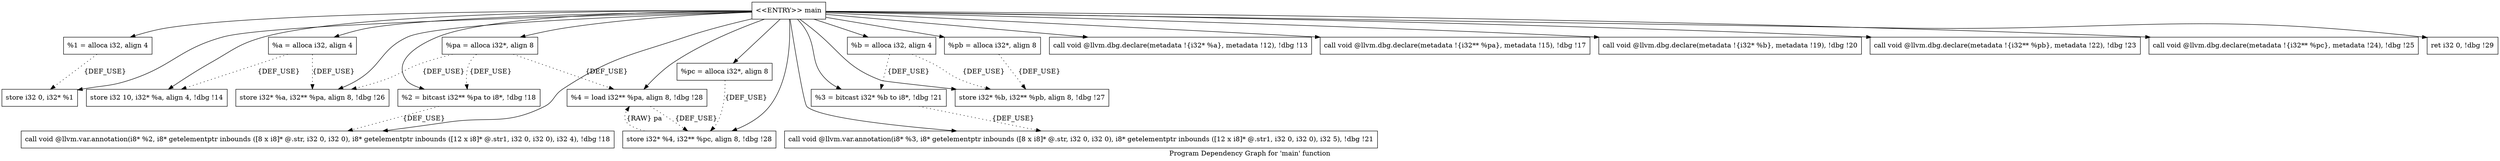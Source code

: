 digraph "Program Dependency Graph for 'main' function" {
	label="Program Dependency Graph for 'main' function";

	Node0x2462260 [shape=record,label="{  %1 = alloca i32, align 4}"];
	Node0x2462260 -> Node0x24622d0[style=dotted,label = "{DEF_USE}" ];
	Node0x24622d0 [shape=record,label="{  store i32 0, i32* %1}"];
	Node0x2462340 [shape=record,label="{  %a = alloca i32, align 4}"];
	Node0x2462340 -> Node0x24623e0[style=dotted,label = "{DEF_USE}" ];
	Node0x2462340 -> Node0x2462450[style=dotted,label = "{DEF_USE}" ];
	Node0x24623e0 [shape=record,label="{  store i32 10, i32* %a, align 4, !dbg !14}"];
	Node0x2462450 [shape=record,label="{  store i32* %a, i32** %pa, align 8, !dbg !26}"];
	Node0x24624c0 [shape=record,label="{  %pa = alloca i32*, align 8}"];
	Node0x24624c0 -> Node0x2462530[style=dotted,label = "{DEF_USE}" ];
	Node0x24624c0 -> Node0x2462450[style=dotted,label = "{DEF_USE}" ];
	Node0x24624c0 -> Node0x24625d0[style=dotted,label = "{DEF_USE}" ];
	Node0x2462530 [shape=record,label="{  %2 = bitcast i32** %pa to i8*, !dbg !18}"];
	Node0x2462530 -> Node0x2462970[style=dotted,label = "{DEF_USE}" ];
	Node0x24625d0 [shape=record,label="{  %4 = load i32** %pa, align 8, !dbg !28}"];
	Node0x24625d0 -> Node0x2462900[style=dotted,label = "{DEF_USE}" ];
	Node0x24625a0 [shape=record,label="{  %b = alloca i32, align 4}"];
	Node0x24625a0 -> Node0x2462710[style=dotted,label = "{DEF_USE}" ];
	Node0x24625a0 -> Node0x2462780[style=dotted,label = "{DEF_USE}" ];
	Node0x2462710 [shape=record,label="{  %3 = bitcast i32* %b to i8*, !dbg !21}"];
	Node0x2462710 -> Node0x2461360[style=dotted,label = "{DEF_USE}" ];
	Node0x2462780 [shape=record,label="{  store i32* %b, i32** %pb, align 8, !dbg !27}"];
	Node0x2462820 [shape=record,label="{  %pb = alloca i32*, align 8}"];
	Node0x2462820 -> Node0x2462780[style=dotted,label = "{DEF_USE}" ];
	Node0x2462890 [shape=record,label="{  %pc = alloca i32*, align 8}"];
	Node0x2462890 -> Node0x2462900[style=dotted,label = "{DEF_USE}" ];
	Node0x2462900 [shape=record,label="{  store i32* %4, i32** %pc, align 8, !dbg !28}"];
	Node0x2462900 -> Node0x24625d0[style=dotted,label = "{RAW} pa"];
	Node0x2462970 [shape=record,label="{  call void @llvm.var.annotation(i8* %2, i8* getelementptr inbounds ([8 x i8]* @.str, i32 0, i32 0), i8* getelementptr inbounds ([12 x i8]* @.str1, i32 0, i32 0), i32 4), !dbg !18}"];
	Node0x2461360 [shape=record,label="{  call void @llvm.var.annotation(i8* %3, i8* getelementptr inbounds ([8 x i8]* @.str, i32 0, i32 0), i8* getelementptr inbounds ([12 x i8]* @.str1, i32 0, i32 0), i32 5), !dbg !21}"];
	Node0x2462a80 [shape=record,label="{\<\<ENTRY\>\> main}"];
	Node0x2462a80 -> Node0x2462260;
	Node0x2462a80 -> Node0x2462340;
	Node0x2462a80 -> Node0x24624c0;
	Node0x2462a80 -> Node0x24625a0;
	Node0x2462a80 -> Node0x2462820;
	Node0x2462a80 -> Node0x2462890;
	Node0x2462a80 -> Node0x24622d0;
	Node0x2462a80 -> Node0x24626a0;
	Node0x2462a80 -> Node0x24623e0;
	Node0x2462a80 -> Node0x2462c50;
	Node0x2462a80 -> Node0x2462530;
	Node0x2462a80 -> Node0x2462970;
	Node0x2462a80 -> Node0x2462df0;
	Node0x2462a80 -> Node0x2462710;
	Node0x2462a80 -> Node0x2461360;
	Node0x2462a80 -> Node0x2462e60;
	Node0x2462a80 -> Node0x2462ed0;
	Node0x2462a80 -> Node0x2462450;
	Node0x2462a80 -> Node0x2462780;
	Node0x2462a80 -> Node0x24625d0;
	Node0x2462a80 -> Node0x2462900;
	Node0x2462a80 -> Node0x2462cc0;
	Node0x24626a0 [shape=record,label="{  call void @llvm.dbg.declare(metadata !\{i32* %a\}, metadata !12), !dbg !13}"];
	Node0x2462c50 [shape=record,label="{  call void @llvm.dbg.declare(metadata !\{i32** %pa\}, metadata !15), !dbg !17}"];
	Node0x2462df0 [shape=record,label="{  call void @llvm.dbg.declare(metadata !\{i32* %b\}, metadata !19), !dbg !20}"];
	Node0x2462e60 [shape=record,label="{  call void @llvm.dbg.declare(metadata !\{i32** %pb\}, metadata !22), !dbg !23}"];
	Node0x2462ed0 [shape=record,label="{  call void @llvm.dbg.declare(metadata !\{i32** %pc\}, metadata !24), !dbg !25}"];
	Node0x2462cc0 [shape=record,label="{  ret i32 0, !dbg !29}"];
}
